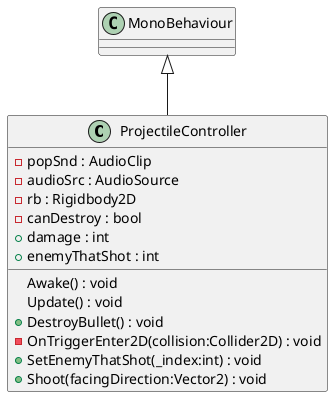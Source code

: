 @startuml
class ProjectileController {
    - popSnd : AudioClip
    - audioSrc : AudioSource
    - rb : Rigidbody2D
    - canDestroy : bool
    + damage : int
    + enemyThatShot : int
    Awake() : void
    Update() : void
    + DestroyBullet() : void
    - OnTriggerEnter2D(collision:Collider2D) : void
    + SetEnemyThatShot(_index:int) : void
    + Shoot(facingDirection:Vector2) : void
}
MonoBehaviour <|-- ProjectileController
@enduml
